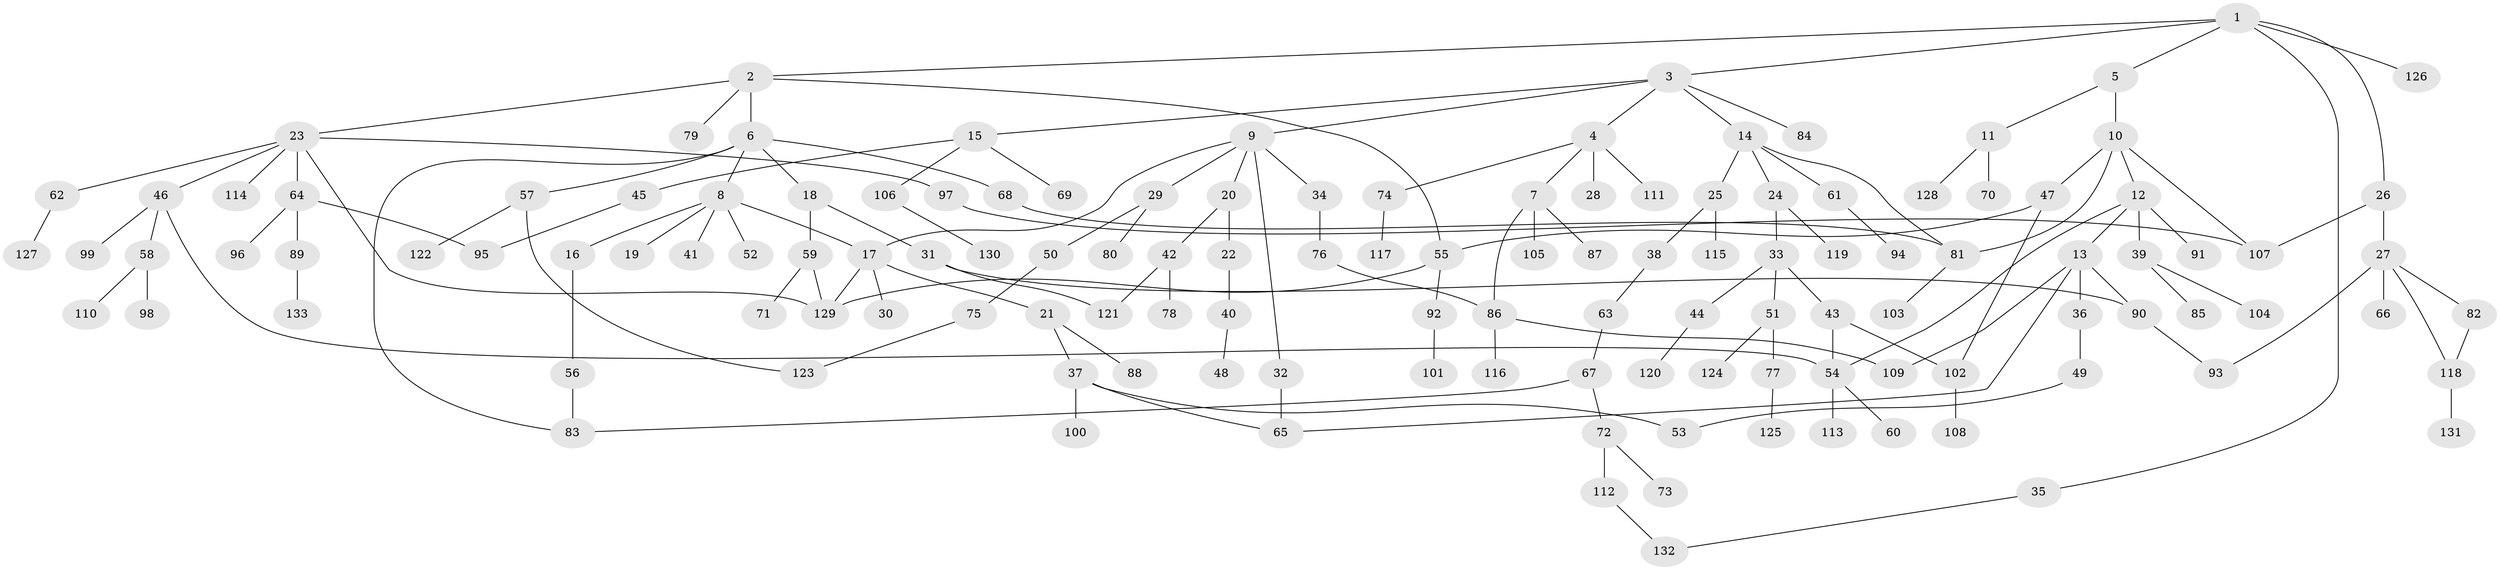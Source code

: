 // coarse degree distribution, {6: 0.04477611940298507, 3: 0.22388059701492538, 4: 0.1044776119402985, 1: 0.208955223880597, 2: 0.31343283582089554, 5: 0.1044776119402985}
// Generated by graph-tools (version 1.1) at 2025/36/03/04/25 23:36:12]
// undirected, 133 vertices, 158 edges
graph export_dot {
  node [color=gray90,style=filled];
  1;
  2;
  3;
  4;
  5;
  6;
  7;
  8;
  9;
  10;
  11;
  12;
  13;
  14;
  15;
  16;
  17;
  18;
  19;
  20;
  21;
  22;
  23;
  24;
  25;
  26;
  27;
  28;
  29;
  30;
  31;
  32;
  33;
  34;
  35;
  36;
  37;
  38;
  39;
  40;
  41;
  42;
  43;
  44;
  45;
  46;
  47;
  48;
  49;
  50;
  51;
  52;
  53;
  54;
  55;
  56;
  57;
  58;
  59;
  60;
  61;
  62;
  63;
  64;
  65;
  66;
  67;
  68;
  69;
  70;
  71;
  72;
  73;
  74;
  75;
  76;
  77;
  78;
  79;
  80;
  81;
  82;
  83;
  84;
  85;
  86;
  87;
  88;
  89;
  90;
  91;
  92;
  93;
  94;
  95;
  96;
  97;
  98;
  99;
  100;
  101;
  102;
  103;
  104;
  105;
  106;
  107;
  108;
  109;
  110;
  111;
  112;
  113;
  114;
  115;
  116;
  117;
  118;
  119;
  120;
  121;
  122;
  123;
  124;
  125;
  126;
  127;
  128;
  129;
  130;
  131;
  132;
  133;
  1 -- 2;
  1 -- 3;
  1 -- 5;
  1 -- 26;
  1 -- 35;
  1 -- 126;
  2 -- 6;
  2 -- 23;
  2 -- 55;
  2 -- 79;
  3 -- 4;
  3 -- 9;
  3 -- 14;
  3 -- 15;
  3 -- 84;
  4 -- 7;
  4 -- 28;
  4 -- 74;
  4 -- 111;
  5 -- 10;
  5 -- 11;
  6 -- 8;
  6 -- 18;
  6 -- 57;
  6 -- 68;
  6 -- 83;
  7 -- 86;
  7 -- 87;
  7 -- 105;
  8 -- 16;
  8 -- 17;
  8 -- 19;
  8 -- 41;
  8 -- 52;
  9 -- 20;
  9 -- 29;
  9 -- 32;
  9 -- 34;
  9 -- 17;
  10 -- 12;
  10 -- 47;
  10 -- 107;
  10 -- 81;
  11 -- 70;
  11 -- 128;
  12 -- 13;
  12 -- 39;
  12 -- 54;
  12 -- 91;
  13 -- 36;
  13 -- 65;
  13 -- 90;
  13 -- 109;
  14 -- 24;
  14 -- 25;
  14 -- 61;
  14 -- 81;
  15 -- 45;
  15 -- 69;
  15 -- 106;
  16 -- 56;
  17 -- 21;
  17 -- 30;
  17 -- 129;
  18 -- 31;
  18 -- 59;
  20 -- 22;
  20 -- 42;
  21 -- 37;
  21 -- 88;
  22 -- 40;
  23 -- 46;
  23 -- 62;
  23 -- 64;
  23 -- 97;
  23 -- 114;
  23 -- 129;
  24 -- 33;
  24 -- 119;
  25 -- 38;
  25 -- 115;
  26 -- 27;
  26 -- 107;
  27 -- 66;
  27 -- 82;
  27 -- 93;
  27 -- 118;
  29 -- 50;
  29 -- 80;
  31 -- 121;
  31 -- 90;
  32 -- 65;
  33 -- 43;
  33 -- 44;
  33 -- 51;
  34 -- 76;
  35 -- 132;
  36 -- 49;
  37 -- 100;
  37 -- 53;
  37 -- 65;
  38 -- 63;
  39 -- 85;
  39 -- 104;
  40 -- 48;
  42 -- 78;
  42 -- 121;
  43 -- 102;
  43 -- 54;
  44 -- 120;
  45 -- 95;
  46 -- 58;
  46 -- 99;
  46 -- 54;
  47 -- 55;
  47 -- 102;
  49 -- 53;
  50 -- 75;
  51 -- 77;
  51 -- 124;
  54 -- 60;
  54 -- 113;
  55 -- 92;
  55 -- 129;
  56 -- 83;
  57 -- 122;
  57 -- 123;
  58 -- 98;
  58 -- 110;
  59 -- 71;
  59 -- 129;
  61 -- 94;
  62 -- 127;
  63 -- 67;
  64 -- 89;
  64 -- 96;
  64 -- 95;
  67 -- 72;
  67 -- 83;
  68 -- 81;
  72 -- 73;
  72 -- 112;
  74 -- 117;
  75 -- 123;
  76 -- 86;
  77 -- 125;
  81 -- 103;
  82 -- 118;
  86 -- 109;
  86 -- 116;
  89 -- 133;
  90 -- 93;
  92 -- 101;
  97 -- 107;
  102 -- 108;
  106 -- 130;
  112 -- 132;
  118 -- 131;
}
